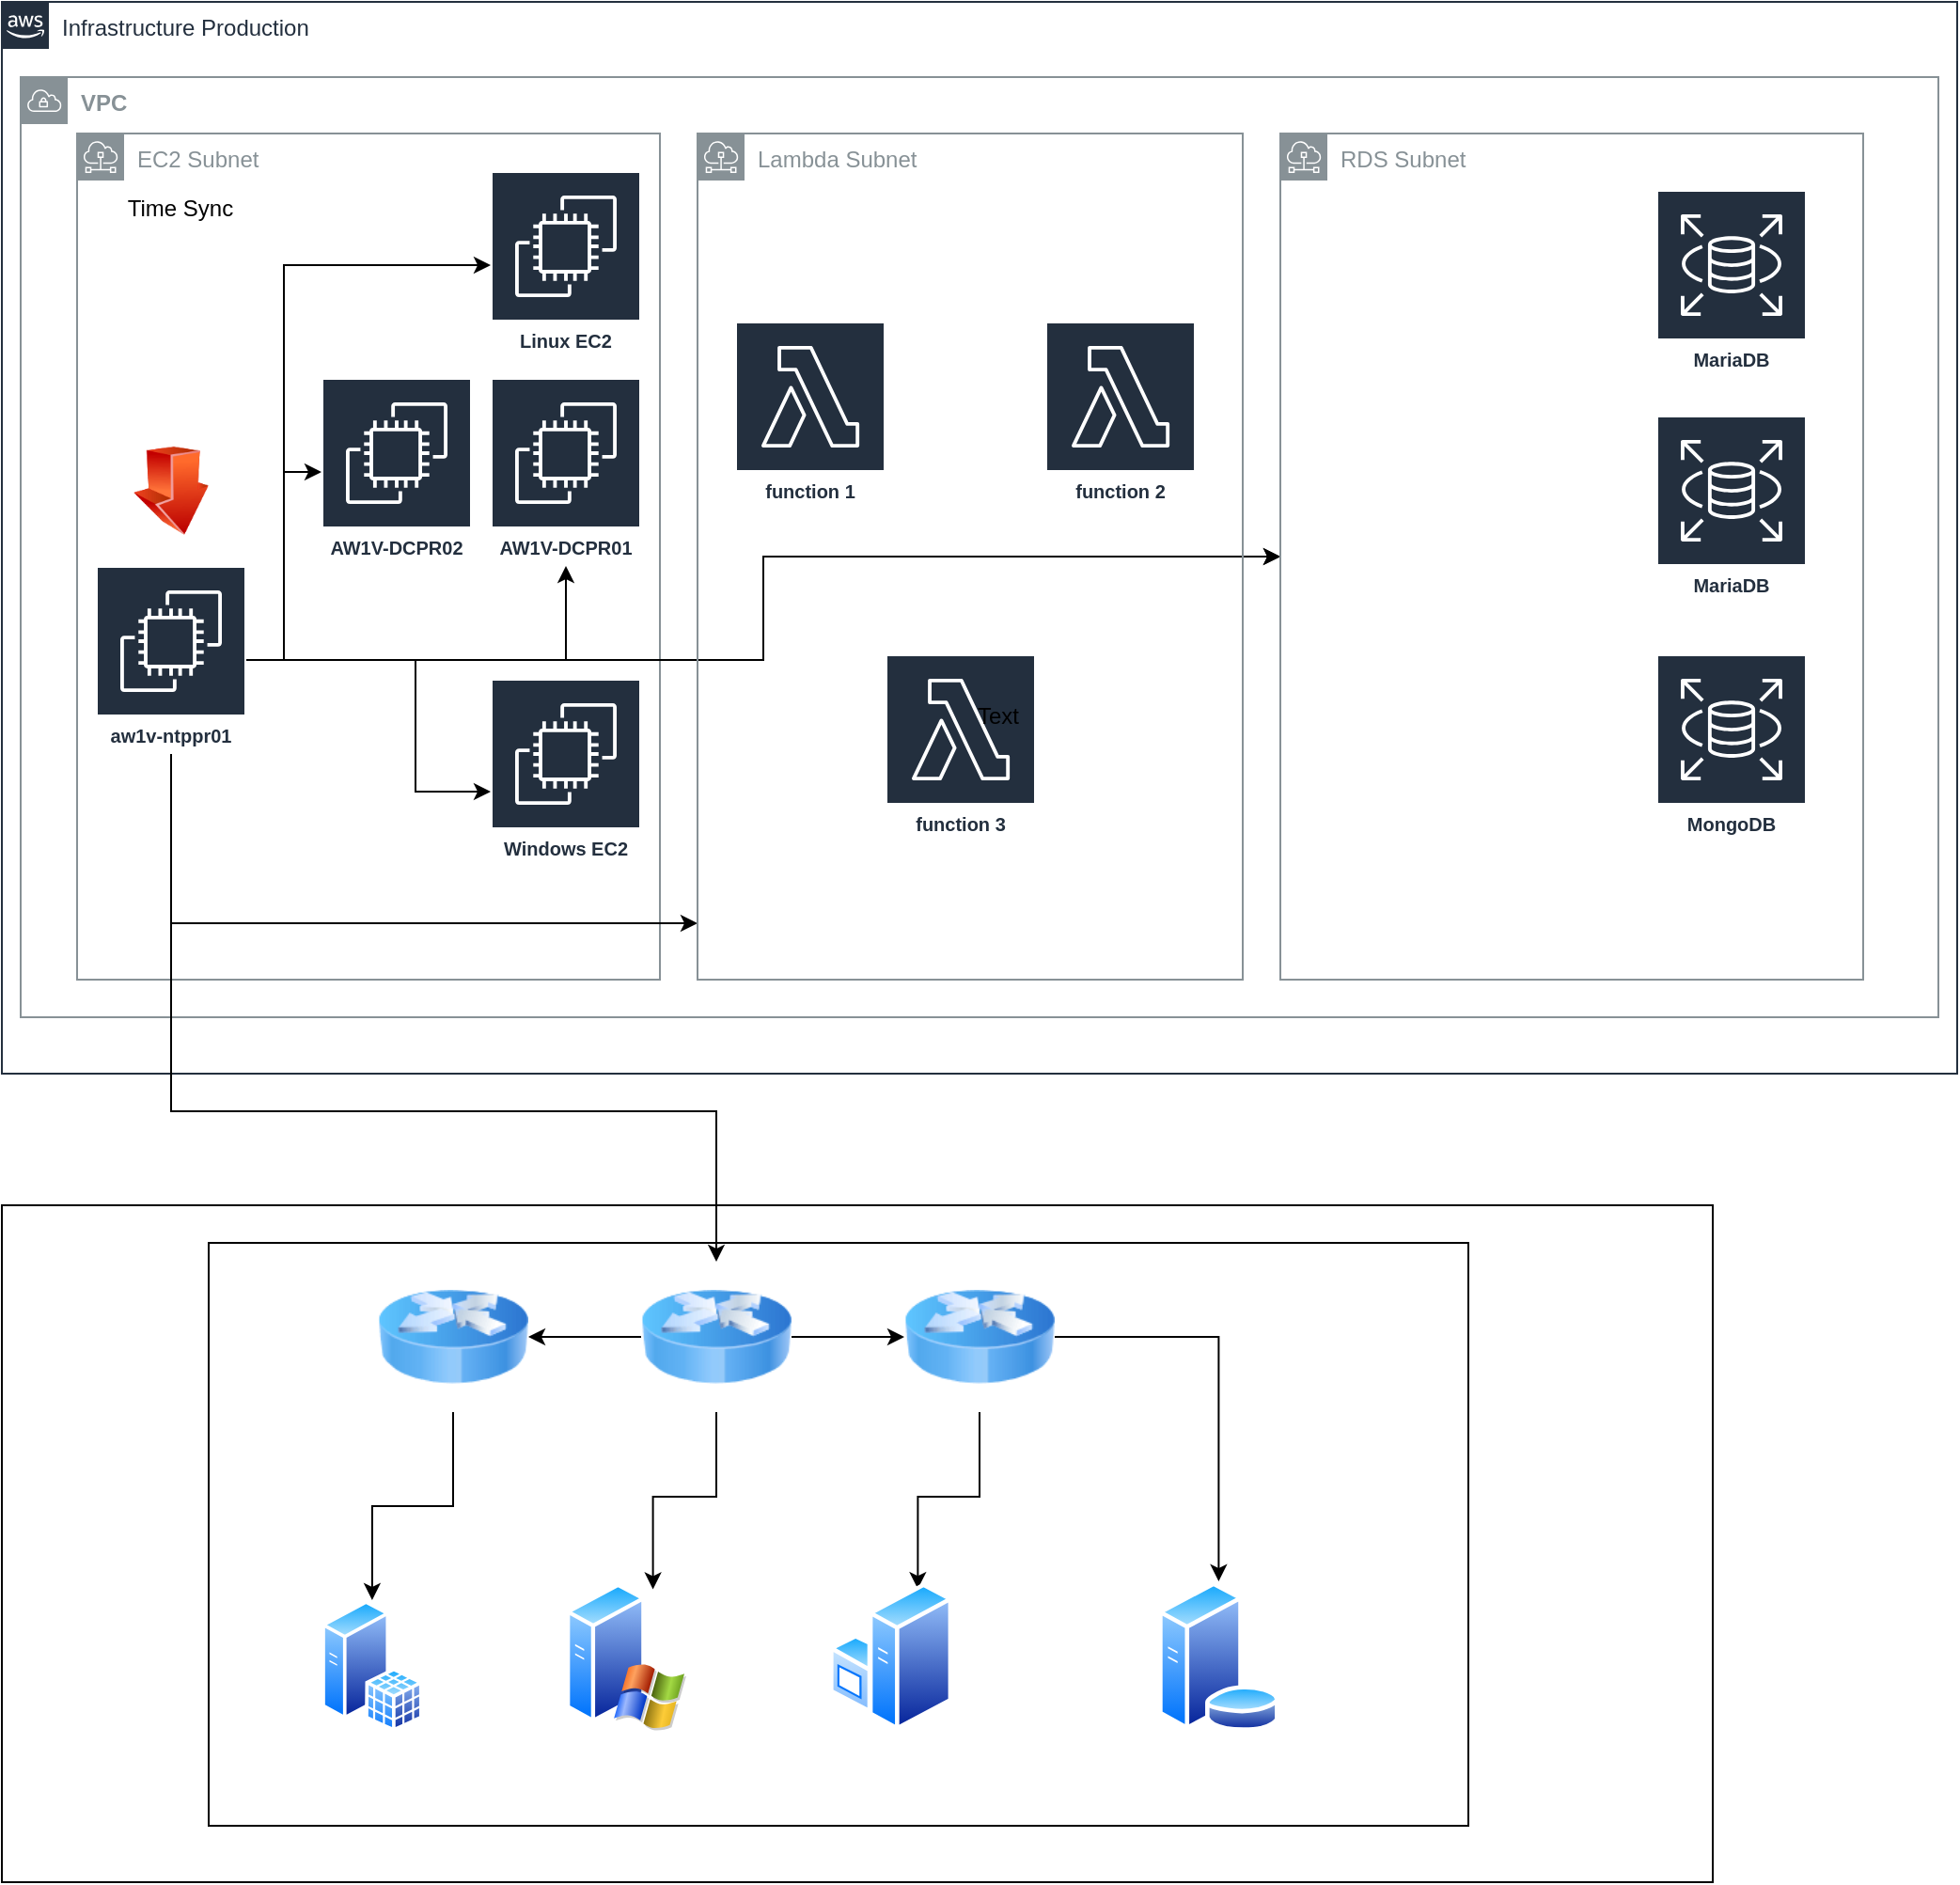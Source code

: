 <mxfile version="14.1.8" type="github">
  <diagram id="Ht1M8jgEwFfnCIfOTk4-" name="Page-1">
    <mxGraphModel dx="1422" dy="1621" grid="1" gridSize="10" guides="1" tooltips="1" connect="1" arrows="1" fold="1" page="1" pageScale="1" pageWidth="1169" pageHeight="827" math="0" shadow="0">
      <root>
        <mxCell id="0" />
        <mxCell id="1" parent="0" />
        <mxCell id="UEzPUAAOIrF-is8g5C7q-175" value="Infrastructure Production" style="points=[[0,0],[0.25,0],[0.5,0],[0.75,0],[1,0],[1,0.25],[1,0.5],[1,0.75],[1,1],[0.75,1],[0.5,1],[0.25,1],[0,1],[0,0.75],[0,0.5],[0,0.25]];outlineConnect=0;gradientColor=none;html=1;whiteSpace=wrap;fontSize=12;fontStyle=0;shape=mxgraph.aws4.group;grIcon=mxgraph.aws4.group_aws_cloud_alt;strokeColor=#232F3E;fillColor=white;verticalAlign=top;align=left;spacingLeft=30;fontColor=#232F3E;dashed=0;labelBackgroundColor=#ffffff;" parent="1" vertex="1">
          <mxGeometry x="30" y="-810" width="1040" height="570" as="geometry" />
        </mxCell>
        <mxCell id="HDqoteHdZ3KNMryvcVHf-9" value="VPC" style="outlineConnect=0;gradientColor=none;html=1;whiteSpace=wrap;fontSize=12;fontStyle=1;shape=mxgraph.aws4.group;grIcon=mxgraph.aws4.group_vpc;strokeColor=#879196;fillColor=none;verticalAlign=top;align=left;spacingLeft=30;fontColor=#879196;dashed=0;" vertex="1" parent="1">
          <mxGeometry x="40" y="-770" width="1020" height="500" as="geometry" />
        </mxCell>
        <mxCell id="HDqoteHdZ3KNMryvcVHf-13" value="EC2 Subnet" style="outlineConnect=0;gradientColor=none;html=1;whiteSpace=wrap;fontSize=12;fontStyle=0;shape=mxgraph.aws4.group;grIcon=mxgraph.aws4.group_subnet;strokeColor=#879196;fillColor=none;verticalAlign=top;align=left;spacingLeft=30;fontColor=#879196;dashed=0;" vertex="1" parent="1">
          <mxGeometry x="70" y="-740" width="310" height="450" as="geometry" />
        </mxCell>
        <mxCell id="HDqoteHdZ3KNMryvcVHf-44" style="edgeStyle=orthogonalEdgeStyle;rounded=0;orthogonalLoop=1;jettySize=auto;html=1;" edge="1" parent="1" source="HDqoteHdZ3KNMryvcVHf-10">
          <mxGeometry relative="1" as="geometry">
            <mxPoint x="290" y="-390" as="targetPoint" />
            <Array as="points">
              <mxPoint x="250" y="-460" />
              <mxPoint x="250" y="-390" />
            </Array>
          </mxGeometry>
        </mxCell>
        <mxCell id="HDqoteHdZ3KNMryvcVHf-45" style="edgeStyle=orthogonalEdgeStyle;rounded=0;orthogonalLoop=1;jettySize=auto;html=1;" edge="1" parent="1" source="HDqoteHdZ3KNMryvcVHf-10" target="HDqoteHdZ3KNMryvcVHf-30">
          <mxGeometry relative="1" as="geometry" />
        </mxCell>
        <mxCell id="HDqoteHdZ3KNMryvcVHf-46" style="edgeStyle=orthogonalEdgeStyle;rounded=0;orthogonalLoop=1;jettySize=auto;html=1;" edge="1" parent="1" source="HDqoteHdZ3KNMryvcVHf-10" target="HDqoteHdZ3KNMryvcVHf-31">
          <mxGeometry relative="1" as="geometry" />
        </mxCell>
        <mxCell id="HDqoteHdZ3KNMryvcVHf-47" style="edgeStyle=orthogonalEdgeStyle;rounded=0;orthogonalLoop=1;jettySize=auto;html=1;" edge="1" parent="1" source="HDqoteHdZ3KNMryvcVHf-10" target="HDqoteHdZ3KNMryvcVHf-32">
          <mxGeometry relative="1" as="geometry">
            <Array as="points">
              <mxPoint x="330" y="-460" />
            </Array>
          </mxGeometry>
        </mxCell>
        <mxCell id="HDqoteHdZ3KNMryvcVHf-48" style="edgeStyle=orthogonalEdgeStyle;rounded=0;orthogonalLoop=1;jettySize=auto;html=1;" edge="1" parent="1" source="HDqoteHdZ3KNMryvcVHf-10" target="HDqoteHdZ3KNMryvcVHf-25">
          <mxGeometry relative="1" as="geometry">
            <Array as="points">
              <mxPoint x="180" y="-460" />
              <mxPoint x="180" y="-670" />
            </Array>
          </mxGeometry>
        </mxCell>
        <mxCell id="HDqoteHdZ3KNMryvcVHf-50" style="edgeStyle=orthogonalEdgeStyle;rounded=0;orthogonalLoop=1;jettySize=auto;html=1;" edge="1" parent="1" source="HDqoteHdZ3KNMryvcVHf-10" target="HDqoteHdZ3KNMryvcVHf-28">
          <mxGeometry relative="1" as="geometry">
            <Array as="points">
              <mxPoint x="120" y="-320" />
            </Array>
          </mxGeometry>
        </mxCell>
        <mxCell id="HDqoteHdZ3KNMryvcVHf-10" value="aw1v-ntppr01" style="outlineConnect=0;fontColor=#232F3E;gradientColor=none;strokeColor=#ffffff;fillColor=#232F3E;dashed=0;verticalLabelPosition=middle;verticalAlign=bottom;align=center;html=1;whiteSpace=wrap;fontSize=10;fontStyle=1;spacing=3;shape=mxgraph.aws4.productIcon;prIcon=mxgraph.aws4.ec2;" vertex="1" parent="1">
          <mxGeometry x="80" y="-510" width="80" height="100" as="geometry" />
        </mxCell>
        <mxCell id="HDqoteHdZ3KNMryvcVHf-11" value="" style="shape=image;html=1;verticalAlign=top;verticalLabelPosition=bottom;labelBackgroundColor=#ffffff;imageAspect=0;aspect=fixed;image=https://cdn4.iconfinder.com/data/icons/48x48-free-time-icons/48/Circulation.png" vertex="1" parent="1">
          <mxGeometry x="80" y="-680" width="80" height="80" as="geometry" />
        </mxCell>
        <mxCell id="HDqoteHdZ3KNMryvcVHf-24" value="" style="image;html=1;image=img/lib/clip_art/finance/Arrow_Down_128x128.png" vertex="1" parent="1">
          <mxGeometry x="100" y="-590" width="40" height="80" as="geometry" />
        </mxCell>
        <mxCell id="HDqoteHdZ3KNMryvcVHf-25" value="Linux EC2" style="outlineConnect=0;fontColor=#232F3E;gradientColor=none;strokeColor=#ffffff;fillColor=#232F3E;dashed=0;verticalLabelPosition=middle;verticalAlign=bottom;align=center;html=1;whiteSpace=wrap;fontSize=10;fontStyle=1;spacing=3;shape=mxgraph.aws4.productIcon;prIcon=mxgraph.aws4.ec2;" vertex="1" parent="1">
          <mxGeometry x="290" y="-720" width="80" height="100" as="geometry" />
        </mxCell>
        <mxCell id="HDqoteHdZ3KNMryvcVHf-27" value="Windows EC2" style="outlineConnect=0;fontColor=#232F3E;gradientColor=none;strokeColor=#ffffff;fillColor=#232F3E;dashed=0;verticalLabelPosition=middle;verticalAlign=bottom;align=center;html=1;whiteSpace=wrap;fontSize=10;fontStyle=1;spacing=3;shape=mxgraph.aws4.productIcon;prIcon=mxgraph.aws4.ec2;" vertex="1" parent="1">
          <mxGeometry x="290" y="-450" width="80" height="100" as="geometry" />
        </mxCell>
        <mxCell id="HDqoteHdZ3KNMryvcVHf-49" style="edgeStyle=orthogonalEdgeStyle;rounded=0;orthogonalLoop=1;jettySize=auto;html=1;" edge="1" parent="1" source="HDqoteHdZ3KNMryvcVHf-28" target="HDqoteHdZ3KNMryvcVHf-30">
          <mxGeometry relative="1" as="geometry" />
        </mxCell>
        <mxCell id="HDqoteHdZ3KNMryvcVHf-28" value="Lambda Subnet" style="outlineConnect=0;gradientColor=none;html=1;whiteSpace=wrap;fontSize=12;fontStyle=0;shape=mxgraph.aws4.group;grIcon=mxgraph.aws4.group_subnet;strokeColor=#879196;fillColor=none;verticalAlign=top;align=left;spacingLeft=30;fontColor=#879196;dashed=0;" vertex="1" parent="1">
          <mxGeometry x="400" y="-740" width="290" height="450" as="geometry" />
        </mxCell>
        <mxCell id="HDqoteHdZ3KNMryvcVHf-30" value="RDS Subnet" style="outlineConnect=0;gradientColor=none;html=1;whiteSpace=wrap;fontSize=12;fontStyle=0;shape=mxgraph.aws4.group;grIcon=mxgraph.aws4.group_subnet;strokeColor=#879196;fillColor=none;verticalAlign=top;align=left;spacingLeft=30;fontColor=#879196;dashed=0;" vertex="1" parent="1">
          <mxGeometry x="710" y="-740" width="310" height="450" as="geometry" />
        </mxCell>
        <mxCell id="HDqoteHdZ3KNMryvcVHf-31" value="AW1V-DCPR02" style="outlineConnect=0;fontColor=#232F3E;gradientColor=none;strokeColor=#ffffff;fillColor=#232F3E;dashed=0;verticalLabelPosition=middle;verticalAlign=bottom;align=center;html=1;whiteSpace=wrap;fontSize=10;fontStyle=1;spacing=3;shape=mxgraph.aws4.productIcon;prIcon=mxgraph.aws4.ec2;" vertex="1" parent="1">
          <mxGeometry x="200" y="-610" width="80" height="100" as="geometry" />
        </mxCell>
        <mxCell id="HDqoteHdZ3KNMryvcVHf-32" value="AW1V-DCPR01" style="outlineConnect=0;fontColor=#232F3E;gradientColor=none;strokeColor=#ffffff;fillColor=#232F3E;dashed=0;verticalLabelPosition=middle;verticalAlign=bottom;align=center;html=1;whiteSpace=wrap;fontSize=10;fontStyle=1;spacing=3;shape=mxgraph.aws4.productIcon;prIcon=mxgraph.aws4.ec2;" vertex="1" parent="1">
          <mxGeometry x="290" y="-610" width="80" height="100" as="geometry" />
        </mxCell>
        <mxCell id="HDqoteHdZ3KNMryvcVHf-35" value="MongoDB" style="outlineConnect=0;fontColor=#232F3E;gradientColor=none;strokeColor=#ffffff;fillColor=#232F3E;dashed=0;verticalLabelPosition=middle;verticalAlign=bottom;align=center;html=1;whiteSpace=wrap;fontSize=10;fontStyle=1;spacing=3;shape=mxgraph.aws4.productIcon;prIcon=mxgraph.aws4.rds;" vertex="1" parent="1">
          <mxGeometry x="910" y="-463" width="80" height="100" as="geometry" />
        </mxCell>
        <mxCell id="HDqoteHdZ3KNMryvcVHf-37" value="MariaDB" style="outlineConnect=0;fontColor=#232F3E;gradientColor=none;strokeColor=#ffffff;fillColor=#232F3E;dashed=0;verticalLabelPosition=middle;verticalAlign=bottom;align=center;html=1;whiteSpace=wrap;fontSize=10;fontStyle=1;spacing=3;shape=mxgraph.aws4.productIcon;prIcon=mxgraph.aws4.rds;" vertex="1" parent="1">
          <mxGeometry x="910" y="-590" width="80" height="100" as="geometry" />
        </mxCell>
        <mxCell id="HDqoteHdZ3KNMryvcVHf-38" value="MariaDB" style="outlineConnect=0;fontColor=#232F3E;gradientColor=none;strokeColor=#ffffff;fillColor=#232F3E;dashed=0;verticalLabelPosition=middle;verticalAlign=bottom;align=center;html=1;whiteSpace=wrap;fontSize=10;fontStyle=1;spacing=3;shape=mxgraph.aws4.productIcon;prIcon=mxgraph.aws4.rds;" vertex="1" parent="1">
          <mxGeometry x="910" y="-710" width="80" height="100" as="geometry" />
        </mxCell>
        <mxCell id="HDqoteHdZ3KNMryvcVHf-39" value="function 1" style="outlineConnect=0;fontColor=#232F3E;gradientColor=none;strokeColor=#ffffff;fillColor=#232F3E;dashed=0;verticalLabelPosition=middle;verticalAlign=bottom;align=center;html=1;whiteSpace=wrap;fontSize=10;fontStyle=1;spacing=3;shape=mxgraph.aws4.productIcon;prIcon=mxgraph.aws4.lambda;" vertex="1" parent="1">
          <mxGeometry x="420" y="-640" width="80" height="100" as="geometry" />
        </mxCell>
        <mxCell id="HDqoteHdZ3KNMryvcVHf-40" value="function 3" style="outlineConnect=0;fontColor=#232F3E;gradientColor=none;strokeColor=#ffffff;fillColor=#232F3E;dashed=0;verticalLabelPosition=middle;verticalAlign=bottom;align=center;html=1;whiteSpace=wrap;fontSize=10;fontStyle=1;spacing=3;shape=mxgraph.aws4.productIcon;prIcon=mxgraph.aws4.lambda;" vertex="1" parent="1">
          <mxGeometry x="500" y="-463" width="80" height="100" as="geometry" />
        </mxCell>
        <mxCell id="HDqoteHdZ3KNMryvcVHf-41" value="function 2" style="outlineConnect=0;fontColor=#232F3E;gradientColor=none;strokeColor=#ffffff;fillColor=#232F3E;dashed=0;verticalLabelPosition=middle;verticalAlign=bottom;align=center;html=1;whiteSpace=wrap;fontSize=10;fontStyle=1;spacing=3;shape=mxgraph.aws4.productIcon;prIcon=mxgraph.aws4.lambda;" vertex="1" parent="1">
          <mxGeometry x="585" y="-640" width="80" height="100" as="geometry" />
        </mxCell>
        <mxCell id="HDqoteHdZ3KNMryvcVHf-42" value="" style="rounded=0;whiteSpace=wrap;html=1;" vertex="1" parent="1">
          <mxGeometry x="30" y="-170" width="910" height="360" as="geometry" />
        </mxCell>
        <mxCell id="HDqoteHdZ3KNMryvcVHf-43" value="" style="shape=image;html=1;verticalAlign=top;verticalLabelPosition=bottom;labelBackgroundColor=#ffffff;imageAspect=0;aspect=fixed;image=https://cdn1.iconfinder.com/data/icons/software-engineering-and-video-gaming/512/508_Center_centre_data_database_server_Hardware_Engineering_Internet-128.png" vertex="1" parent="1">
          <mxGeometry x="40" y="-160" width="70" height="70" as="geometry" />
        </mxCell>
        <mxCell id="HDqoteHdZ3KNMryvcVHf-55" value="Text" style="text;html=1;strokeColor=none;fillColor=none;align=center;verticalAlign=middle;whiteSpace=wrap;rounded=0;" vertex="1" parent="1">
          <mxGeometry x="540" y="-440" width="40" height="20" as="geometry" />
        </mxCell>
        <mxCell id="HDqoteHdZ3KNMryvcVHf-57" value="Time Sync" style="text;html=1;strokeColor=none;fillColor=none;align=center;verticalAlign=middle;whiteSpace=wrap;rounded=0;" vertex="1" parent="1">
          <mxGeometry x="80" y="-710" width="90" height="20" as="geometry" />
        </mxCell>
        <mxCell id="HDqoteHdZ3KNMryvcVHf-63" style="edgeStyle=orthogonalEdgeStyle;rounded=0;orthogonalLoop=1;jettySize=auto;html=1;" edge="1" parent="1" source="HDqoteHdZ3KNMryvcVHf-60" target="HDqoteHdZ3KNMryvcVHf-59">
          <mxGeometry relative="1" as="geometry" />
        </mxCell>
        <mxCell id="HDqoteHdZ3KNMryvcVHf-64" style="edgeStyle=orthogonalEdgeStyle;rounded=0;orthogonalLoop=1;jettySize=auto;html=1;" edge="1" parent="1" source="HDqoteHdZ3KNMryvcVHf-60" target="HDqoteHdZ3KNMryvcVHf-58">
          <mxGeometry relative="1" as="geometry" />
        </mxCell>
        <mxCell id="HDqoteHdZ3KNMryvcVHf-65" value="" style="rounded=0;whiteSpace=wrap;html=1;" vertex="1" parent="1">
          <mxGeometry x="140" y="-150" width="670" height="310" as="geometry" />
        </mxCell>
        <mxCell id="HDqoteHdZ3KNMryvcVHf-71" style="edgeStyle=orthogonalEdgeStyle;rounded=0;orthogonalLoop=1;jettySize=auto;html=1;" edge="1" parent="1" source="HDqoteHdZ3KNMryvcVHf-60" target="HDqoteHdZ3KNMryvcVHf-58">
          <mxGeometry relative="1" as="geometry" />
        </mxCell>
        <mxCell id="HDqoteHdZ3KNMryvcVHf-72" style="edgeStyle=orthogonalEdgeStyle;rounded=0;orthogonalLoop=1;jettySize=auto;html=1;entryX=0;entryY=0.5;entryDx=0;entryDy=0;" edge="1" parent="1" source="HDqoteHdZ3KNMryvcVHf-60" target="HDqoteHdZ3KNMryvcVHf-59">
          <mxGeometry relative="1" as="geometry" />
        </mxCell>
        <mxCell id="HDqoteHdZ3KNMryvcVHf-81" style="edgeStyle=orthogonalEdgeStyle;rounded=0;orthogonalLoop=1;jettySize=auto;html=1;entryX=0.75;entryY=0;entryDx=0;entryDy=0;" edge="1" parent="1" source="HDqoteHdZ3KNMryvcVHf-60" target="HDqoteHdZ3KNMryvcVHf-76">
          <mxGeometry relative="1" as="geometry" />
        </mxCell>
        <mxCell id="HDqoteHdZ3KNMryvcVHf-60" value="" style="image;html=1;image=img/lib/clip_art/networking/Router_Icon_128x128.png" vertex="1" parent="1">
          <mxGeometry x="370" y="-140" width="80" height="80" as="geometry" />
        </mxCell>
        <mxCell id="HDqoteHdZ3KNMryvcVHf-82" style="edgeStyle=orthogonalEdgeStyle;rounded=0;orthogonalLoop=1;jettySize=auto;html=1;entryX=0.75;entryY=0;entryDx=0;entryDy=0;" edge="1" parent="1" source="HDqoteHdZ3KNMryvcVHf-59" target="HDqoteHdZ3KNMryvcVHf-75">
          <mxGeometry relative="1" as="geometry" />
        </mxCell>
        <mxCell id="HDqoteHdZ3KNMryvcVHf-83" style="edgeStyle=orthogonalEdgeStyle;rounded=0;orthogonalLoop=1;jettySize=auto;html=1;" edge="1" parent="1" source="HDqoteHdZ3KNMryvcVHf-59" target="HDqoteHdZ3KNMryvcVHf-74">
          <mxGeometry relative="1" as="geometry" />
        </mxCell>
        <mxCell id="HDqoteHdZ3KNMryvcVHf-59" value="" style="image;html=1;image=img/lib/clip_art/networking/Router_Icon_128x128.png" vertex="1" parent="1">
          <mxGeometry x="510" y="-140" width="80" height="80" as="geometry" />
        </mxCell>
        <mxCell id="HDqoteHdZ3KNMryvcVHf-80" style="edgeStyle=orthogonalEdgeStyle;rounded=0;orthogonalLoop=1;jettySize=auto;html=1;" edge="1" parent="1" source="HDqoteHdZ3KNMryvcVHf-58" target="HDqoteHdZ3KNMryvcVHf-77">
          <mxGeometry relative="1" as="geometry" />
        </mxCell>
        <mxCell id="HDqoteHdZ3KNMryvcVHf-58" value="" style="image;html=1;image=img/lib/clip_art/networking/Router_Icon_128x128.png" vertex="1" parent="1">
          <mxGeometry x="230" y="-140" width="80" height="80" as="geometry" />
        </mxCell>
        <mxCell id="HDqoteHdZ3KNMryvcVHf-62" style="edgeStyle=orthogonalEdgeStyle;rounded=0;orthogonalLoop=1;jettySize=auto;html=1;" edge="1" parent="1" source="HDqoteHdZ3KNMryvcVHf-10" target="HDqoteHdZ3KNMryvcVHf-60">
          <mxGeometry relative="1" as="geometry">
            <Array as="points">
              <mxPoint x="120" y="-220" />
              <mxPoint x="410" y="-220" />
            </Array>
          </mxGeometry>
        </mxCell>
        <mxCell id="HDqoteHdZ3KNMryvcVHf-74" value="" style="aspect=fixed;perimeter=ellipsePerimeter;html=1;align=center;shadow=0;dashed=0;spacingTop=3;image;image=img/lib/active_directory/database_server.svg;" vertex="1" parent="1">
          <mxGeometry x="644.4" y="30" width="65.6" height="80" as="geometry" />
        </mxCell>
        <mxCell id="HDqoteHdZ3KNMryvcVHf-75" value="" style="aspect=fixed;perimeter=ellipsePerimeter;html=1;align=center;shadow=0;dashed=0;spacingTop=3;image;image=img/lib/active_directory/windows_server.svg;" vertex="1" parent="1">
          <mxGeometry x="470" y="30" width="65.6" height="80" as="geometry" />
        </mxCell>
        <mxCell id="HDqoteHdZ3KNMryvcVHf-76" value="" style="aspect=fixed;perimeter=ellipsePerimeter;html=1;align=center;shadow=0;dashed=0;spacingTop=3;image;image=img/lib/active_directory/windows_server_2.svg;" vertex="1" parent="1">
          <mxGeometry x="330" y="30" width="64" height="80" as="geometry" />
        </mxCell>
        <mxCell id="HDqoteHdZ3KNMryvcVHf-77" value="" style="aspect=fixed;perimeter=ellipsePerimeter;html=1;align=center;shadow=0;dashed=0;spacingTop=3;image;image=img/lib/active_directory/sql_server.svg;" vertex="1" parent="1">
          <mxGeometry x="200" y="40" width="53.9" height="70" as="geometry" />
        </mxCell>
      </root>
    </mxGraphModel>
  </diagram>
</mxfile>
